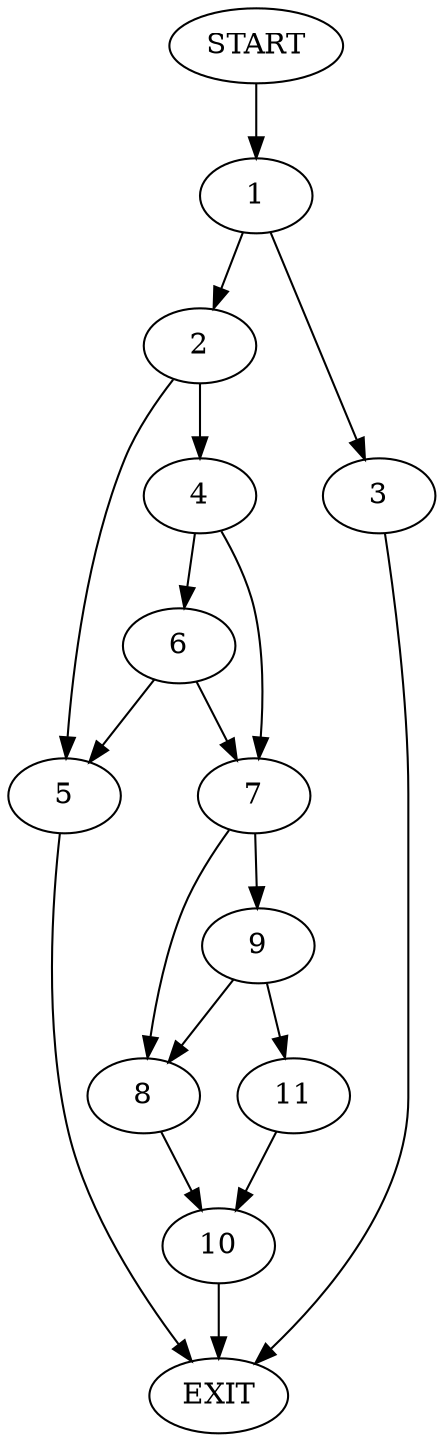 digraph {
0 [label="START"]
12 [label="EXIT"]
0 -> 1
1 -> 2
1 -> 3
2 -> 4
2 -> 5
3 -> 12
4 -> 6
4 -> 7
5 -> 12
6 -> 5
6 -> 7
7 -> 8
7 -> 9
8 -> 10
9 -> 11
9 -> 8
11 -> 10
10 -> 12
}
